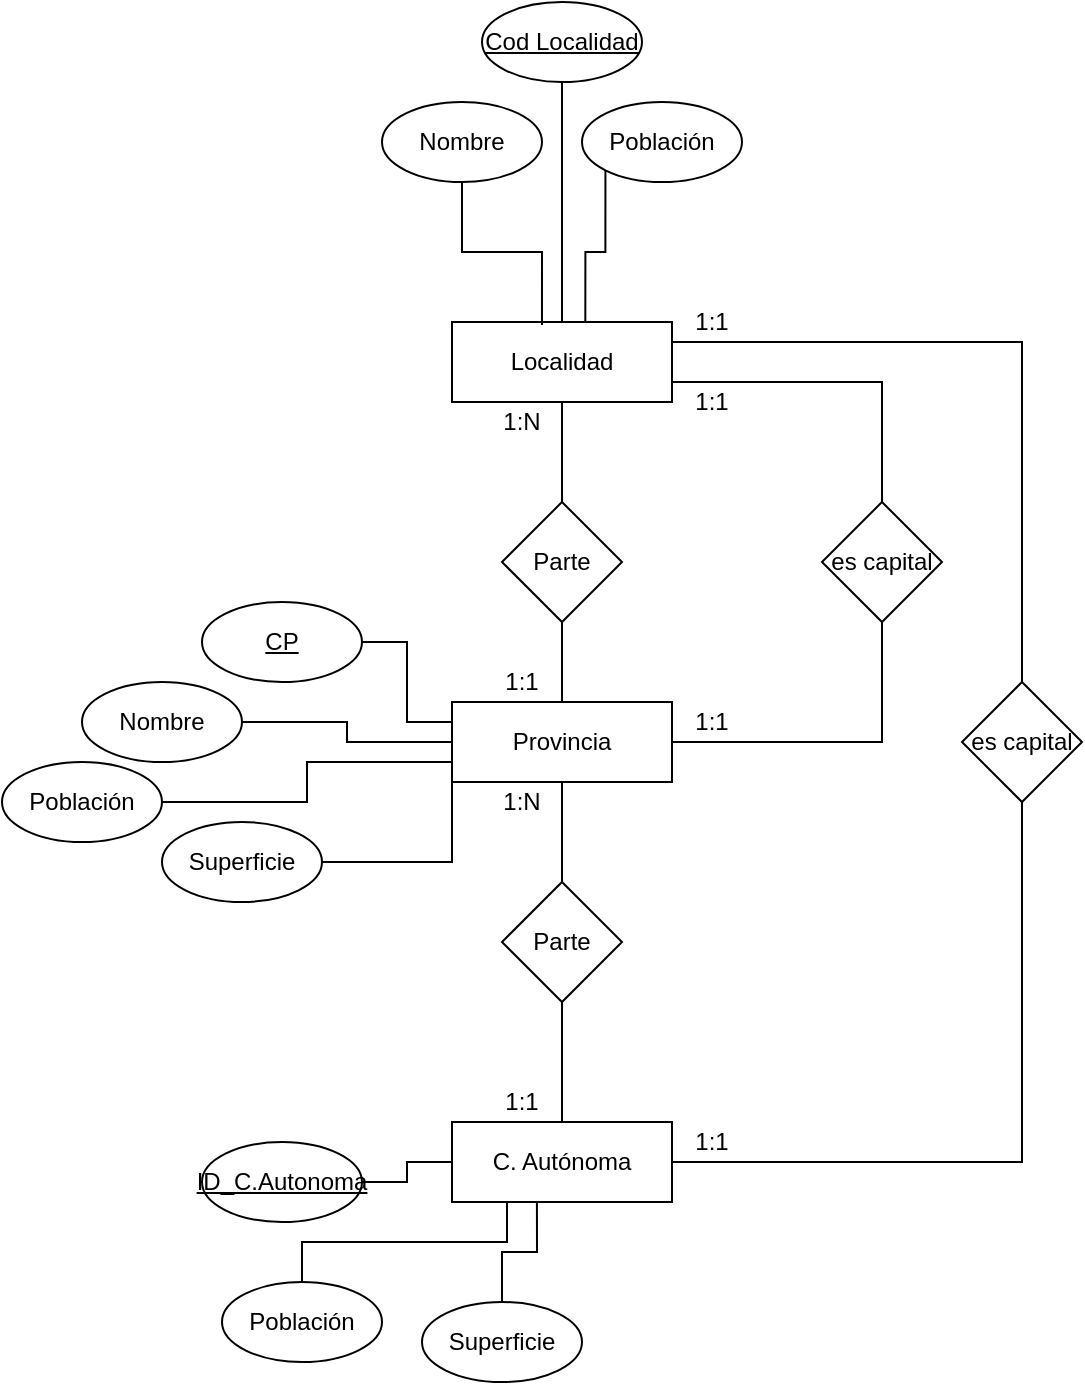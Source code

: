 <mxfile version="14.4.0" type="device"><diagram id="C5RBs43oDa-KdzZeNtuy" name="Page-1"><mxGraphModel dx="1185" dy="596" grid="1" gridSize="10" guides="1" tooltips="1" connect="1" arrows="1" fold="1" page="1" pageScale="1" pageWidth="16000" pageHeight="1600" math="0" shadow="0"><root><mxCell id="WIyWlLk6GJQsqaUBKTNV-0"/><mxCell id="WIyWlLk6GJQsqaUBKTNV-1" parent="WIyWlLk6GJQsqaUBKTNV-0"/><mxCell id="bEudFNRqQL8l6KryWMXN-166" style="edgeStyle=orthogonalEdgeStyle;rounded=0;orthogonalLoop=1;jettySize=auto;html=1;exitX=0.5;exitY=1;exitDx=0;exitDy=0;entryX=0.5;entryY=0;entryDx=0;entryDy=0;endArrow=none;endFill=0;" edge="1" parent="WIyWlLk6GJQsqaUBKTNV-1" source="bEudFNRqQL8l6KryWMXN-153" target="bEudFNRqQL8l6KryWMXN-158"><mxGeometry relative="1" as="geometry"/></mxCell><mxCell id="bEudFNRqQL8l6KryWMXN-153" value="Parte" style="rhombus;whiteSpace=wrap;html=1;" vertex="1" parent="WIyWlLk6GJQsqaUBKTNV-1"><mxGeometry x="530" y="320" width="60" height="60" as="geometry"/></mxCell><mxCell id="bEudFNRqQL8l6KryWMXN-163" style="edgeStyle=orthogonalEdgeStyle;rounded=0;orthogonalLoop=1;jettySize=auto;html=1;exitX=0.5;exitY=1;exitDx=0;exitDy=0;entryX=0.5;entryY=0;entryDx=0;entryDy=0;endArrow=none;endFill=0;" edge="1" parent="WIyWlLk6GJQsqaUBKTNV-1" source="bEudFNRqQL8l6KryWMXN-154" target="bEudFNRqQL8l6KryWMXN-153"><mxGeometry relative="1" as="geometry"/></mxCell><mxCell id="bEudFNRqQL8l6KryWMXN-154" value="Localidad" style="rounded=0;whiteSpace=wrap;html=1;" vertex="1" parent="WIyWlLk6GJQsqaUBKTNV-1"><mxGeometry x="505" y="230" width="110" height="40" as="geometry"/></mxCell><mxCell id="bEudFNRqQL8l6KryWMXN-184" style="edgeStyle=orthogonalEdgeStyle;rounded=0;orthogonalLoop=1;jettySize=auto;html=1;exitX=0.5;exitY=1;exitDx=0;exitDy=0;entryX=0.5;entryY=0;entryDx=0;entryDy=0;endArrow=none;endFill=0;" edge="1" parent="WIyWlLk6GJQsqaUBKTNV-1" source="bEudFNRqQL8l6KryWMXN-155" target="bEudFNRqQL8l6KryWMXN-154"><mxGeometry relative="1" as="geometry"/></mxCell><mxCell id="bEudFNRqQL8l6KryWMXN-155" value="&lt;u&gt;Cod Localidad&lt;/u&gt;" style="ellipse;whiteSpace=wrap;html=1;" vertex="1" parent="WIyWlLk6GJQsqaUBKTNV-1"><mxGeometry x="520" y="70" width="80" height="40" as="geometry"/></mxCell><mxCell id="bEudFNRqQL8l6KryWMXN-185" style="edgeStyle=orthogonalEdgeStyle;rounded=0;orthogonalLoop=1;jettySize=auto;html=1;exitX=0.5;exitY=1;exitDx=0;exitDy=0;entryX=0.409;entryY=0.038;entryDx=0;entryDy=0;entryPerimeter=0;endArrow=none;endFill=0;" edge="1" parent="WIyWlLk6GJQsqaUBKTNV-1" source="bEudFNRqQL8l6KryWMXN-156" target="bEudFNRqQL8l6KryWMXN-154"><mxGeometry relative="1" as="geometry"/></mxCell><mxCell id="bEudFNRqQL8l6KryWMXN-156" value="Nombre" style="ellipse;whiteSpace=wrap;html=1;" vertex="1" parent="WIyWlLk6GJQsqaUBKTNV-1"><mxGeometry x="470" y="120" width="80" height="40" as="geometry"/></mxCell><mxCell id="bEudFNRqQL8l6KryWMXN-157" value="1:1" style="text;html=1;strokeColor=none;fillColor=none;align=center;verticalAlign=middle;whiteSpace=wrap;rounded=0;" vertex="1" parent="WIyWlLk6GJQsqaUBKTNV-1"><mxGeometry x="520" y="400" width="40" height="20" as="geometry"/></mxCell><mxCell id="bEudFNRqQL8l6KryWMXN-164" style="edgeStyle=orthogonalEdgeStyle;rounded=0;orthogonalLoop=1;jettySize=auto;html=1;exitX=0.5;exitY=1;exitDx=0;exitDy=0;entryX=0.5;entryY=0;entryDx=0;entryDy=0;endArrow=none;endFill=0;" edge="1" parent="WIyWlLk6GJQsqaUBKTNV-1" source="bEudFNRqQL8l6KryWMXN-158" target="bEudFNRqQL8l6KryWMXN-160"><mxGeometry relative="1" as="geometry"/></mxCell><mxCell id="bEudFNRqQL8l6KryWMXN-158" value="Provincia" style="rounded=0;whiteSpace=wrap;html=1;" vertex="1" parent="WIyWlLk6GJQsqaUBKTNV-1"><mxGeometry x="505" y="420" width="110" height="40" as="geometry"/></mxCell><mxCell id="bEudFNRqQL8l6KryWMXN-159" value="C. Autónoma" style="rounded=0;whiteSpace=wrap;html=1;" vertex="1" parent="WIyWlLk6GJQsqaUBKTNV-1"><mxGeometry x="505" y="630" width="110" height="40" as="geometry"/></mxCell><mxCell id="bEudFNRqQL8l6KryWMXN-165" style="edgeStyle=orthogonalEdgeStyle;rounded=0;orthogonalLoop=1;jettySize=auto;html=1;exitX=0.5;exitY=1;exitDx=0;exitDy=0;entryX=0.5;entryY=0;entryDx=0;entryDy=0;endArrow=none;endFill=0;" edge="1" parent="WIyWlLk6GJQsqaUBKTNV-1" source="bEudFNRqQL8l6KryWMXN-160" target="bEudFNRqQL8l6KryWMXN-159"><mxGeometry relative="1" as="geometry"/></mxCell><mxCell id="bEudFNRqQL8l6KryWMXN-160" value="Parte" style="rhombus;whiteSpace=wrap;html=1;" vertex="1" parent="WIyWlLk6GJQsqaUBKTNV-1"><mxGeometry x="530" y="510" width="60" height="60" as="geometry"/></mxCell><mxCell id="bEudFNRqQL8l6KryWMXN-167" style="edgeStyle=orthogonalEdgeStyle;rounded=0;orthogonalLoop=1;jettySize=auto;html=1;exitX=0.5;exitY=0;exitDx=0;exitDy=0;entryX=1;entryY=0.5;entryDx=0;entryDy=0;endArrow=none;endFill=0;" edge="1" parent="WIyWlLk6GJQsqaUBKTNV-1" source="bEudFNRqQL8l6KryWMXN-161" target="bEudFNRqQL8l6KryWMXN-154"><mxGeometry relative="1" as="geometry"><Array as="points"><mxPoint x="720" y="260"/><mxPoint x="615" y="260"/></Array></mxGeometry></mxCell><mxCell id="bEudFNRqQL8l6KryWMXN-168" style="edgeStyle=orthogonalEdgeStyle;rounded=0;orthogonalLoop=1;jettySize=auto;html=1;exitX=0.5;exitY=1;exitDx=0;exitDy=0;entryX=1;entryY=0.5;entryDx=0;entryDy=0;endArrow=none;endFill=0;" edge="1" parent="WIyWlLk6GJQsqaUBKTNV-1" source="bEudFNRqQL8l6KryWMXN-161" target="bEudFNRqQL8l6KryWMXN-158"><mxGeometry relative="1" as="geometry"/></mxCell><mxCell id="bEudFNRqQL8l6KryWMXN-161" value="es capital" style="rhombus;whiteSpace=wrap;html=1;" vertex="1" parent="WIyWlLk6GJQsqaUBKTNV-1"><mxGeometry x="690" y="320" width="60" height="60" as="geometry"/></mxCell><mxCell id="bEudFNRqQL8l6KryWMXN-169" style="edgeStyle=orthogonalEdgeStyle;rounded=0;orthogonalLoop=1;jettySize=auto;html=1;exitX=0.5;exitY=1;exitDx=0;exitDy=0;entryX=1;entryY=0.5;entryDx=0;entryDy=0;endArrow=none;endFill=0;" edge="1" parent="WIyWlLk6GJQsqaUBKTNV-1" source="bEudFNRqQL8l6KryWMXN-162" target="bEudFNRqQL8l6KryWMXN-159"><mxGeometry relative="1" as="geometry"/></mxCell><mxCell id="bEudFNRqQL8l6KryWMXN-170" style="edgeStyle=orthogonalEdgeStyle;rounded=0;orthogonalLoop=1;jettySize=auto;html=1;exitX=0.5;exitY=0;exitDx=0;exitDy=0;entryX=1;entryY=0.5;entryDx=0;entryDy=0;endArrow=none;endFill=0;" edge="1" parent="WIyWlLk6GJQsqaUBKTNV-1" source="bEudFNRqQL8l6KryWMXN-162" target="bEudFNRqQL8l6KryWMXN-154"><mxGeometry relative="1" as="geometry"><Array as="points"><mxPoint x="790" y="240"/><mxPoint x="615" y="240"/></Array></mxGeometry></mxCell><mxCell id="bEudFNRqQL8l6KryWMXN-162" value="es capital" style="rhombus;whiteSpace=wrap;html=1;" vertex="1" parent="WIyWlLk6GJQsqaUBKTNV-1"><mxGeometry x="760" y="410" width="60" height="60" as="geometry"/></mxCell><mxCell id="bEudFNRqQL8l6KryWMXN-171" value="1:N" style="text;html=1;strokeColor=none;fillColor=none;align=center;verticalAlign=middle;whiteSpace=wrap;rounded=0;" vertex="1" parent="WIyWlLk6GJQsqaUBKTNV-1"><mxGeometry x="520" y="270" width="40" height="20" as="geometry"/></mxCell><mxCell id="bEudFNRqQL8l6KryWMXN-172" value="1:N" style="text;html=1;strokeColor=none;fillColor=none;align=center;verticalAlign=middle;whiteSpace=wrap;rounded=0;" vertex="1" parent="WIyWlLk6GJQsqaUBKTNV-1"><mxGeometry x="520" y="460" width="40" height="20" as="geometry"/></mxCell><mxCell id="bEudFNRqQL8l6KryWMXN-173" value="1:1" style="text;html=1;strokeColor=none;fillColor=none;align=center;verticalAlign=middle;whiteSpace=wrap;rounded=0;" vertex="1" parent="WIyWlLk6GJQsqaUBKTNV-1"><mxGeometry x="520" y="610" width="40" height="20" as="geometry"/></mxCell><mxCell id="bEudFNRqQL8l6KryWMXN-174" value="1:1" style="text;html=1;strokeColor=none;fillColor=none;align=center;verticalAlign=middle;whiteSpace=wrap;rounded=0;" vertex="1" parent="WIyWlLk6GJQsqaUBKTNV-1"><mxGeometry x="615" y="630" width="40" height="20" as="geometry"/></mxCell><mxCell id="bEudFNRqQL8l6KryWMXN-175" value="1:1" style="text;html=1;strokeColor=none;fillColor=none;align=center;verticalAlign=middle;whiteSpace=wrap;rounded=0;" vertex="1" parent="WIyWlLk6GJQsqaUBKTNV-1"><mxGeometry x="615" y="220" width="40" height="20" as="geometry"/></mxCell><mxCell id="bEudFNRqQL8l6KryWMXN-176" value="1:1" style="text;html=1;strokeColor=none;fillColor=none;align=center;verticalAlign=middle;whiteSpace=wrap;rounded=0;" vertex="1" parent="WIyWlLk6GJQsqaUBKTNV-1"><mxGeometry x="615" y="260" width="40" height="20" as="geometry"/></mxCell><mxCell id="bEudFNRqQL8l6KryWMXN-177" value="1:1" style="text;html=1;strokeColor=none;fillColor=none;align=center;verticalAlign=middle;whiteSpace=wrap;rounded=0;" vertex="1" parent="WIyWlLk6GJQsqaUBKTNV-1"><mxGeometry x="615" y="420" width="40" height="20" as="geometry"/></mxCell><mxCell id="bEudFNRqQL8l6KryWMXN-188" style="edgeStyle=orthogonalEdgeStyle;rounded=0;orthogonalLoop=1;jettySize=auto;html=1;exitX=1;exitY=0.5;exitDx=0;exitDy=0;entryX=0;entryY=0.25;entryDx=0;entryDy=0;endArrow=none;endFill=0;" edge="1" parent="WIyWlLk6GJQsqaUBKTNV-1" source="bEudFNRqQL8l6KryWMXN-179" target="bEudFNRqQL8l6KryWMXN-158"><mxGeometry relative="1" as="geometry"/></mxCell><mxCell id="bEudFNRqQL8l6KryWMXN-179" value="&lt;u&gt;CP&lt;/u&gt;" style="ellipse;whiteSpace=wrap;html=1;" vertex="1" parent="WIyWlLk6GJQsqaUBKTNV-1"><mxGeometry x="380" y="370" width="80" height="40" as="geometry"/></mxCell><mxCell id="bEudFNRqQL8l6KryWMXN-195" style="edgeStyle=orthogonalEdgeStyle;rounded=0;orthogonalLoop=1;jettySize=auto;html=1;exitX=1;exitY=0.5;exitDx=0;exitDy=0;entryX=0;entryY=0.5;entryDx=0;entryDy=0;endArrow=none;endFill=0;" edge="1" parent="WIyWlLk6GJQsqaUBKTNV-1" source="bEudFNRqQL8l6KryWMXN-180" target="bEudFNRqQL8l6KryWMXN-159"><mxGeometry relative="1" as="geometry"/></mxCell><mxCell id="bEudFNRqQL8l6KryWMXN-180" value="&lt;u&gt;ID_C.Autonoma&lt;/u&gt;" style="ellipse;whiteSpace=wrap;html=1;" vertex="1" parent="WIyWlLk6GJQsqaUBKTNV-1"><mxGeometry x="380" y="640" width="80" height="40" as="geometry"/></mxCell><mxCell id="bEudFNRqQL8l6KryWMXN-190" style="edgeStyle=orthogonalEdgeStyle;rounded=0;orthogonalLoop=1;jettySize=auto;html=1;exitX=1;exitY=0.5;exitDx=0;exitDy=0;entryX=0;entryY=0.5;entryDx=0;entryDy=0;endArrow=none;endFill=0;" edge="1" parent="WIyWlLk6GJQsqaUBKTNV-1" source="bEudFNRqQL8l6KryWMXN-181" target="bEudFNRqQL8l6KryWMXN-158"><mxGeometry relative="1" as="geometry"/></mxCell><mxCell id="bEudFNRqQL8l6KryWMXN-181" value="Nombre" style="ellipse;whiteSpace=wrap;html=1;" vertex="1" parent="WIyWlLk6GJQsqaUBKTNV-1"><mxGeometry x="320" y="410" width="80" height="40" as="geometry"/></mxCell><mxCell id="bEudFNRqQL8l6KryWMXN-197" style="edgeStyle=orthogonalEdgeStyle;rounded=0;orthogonalLoop=1;jettySize=auto;html=1;exitX=0.5;exitY=0;exitDx=0;exitDy=0;entryX=0.25;entryY=1;entryDx=0;entryDy=0;endArrow=none;endFill=0;" edge="1" parent="WIyWlLk6GJQsqaUBKTNV-1" source="bEudFNRqQL8l6KryWMXN-182" target="bEudFNRqQL8l6KryWMXN-159"><mxGeometry relative="1" as="geometry"><Array as="points"><mxPoint x="430" y="690"/><mxPoint x="533" y="690"/></Array></mxGeometry></mxCell><mxCell id="bEudFNRqQL8l6KryWMXN-182" value="Población" style="ellipse;whiteSpace=wrap;html=1;" vertex="1" parent="WIyWlLk6GJQsqaUBKTNV-1"><mxGeometry x="390" y="710" width="80" height="40" as="geometry"/></mxCell><mxCell id="bEudFNRqQL8l6KryWMXN-187" style="edgeStyle=orthogonalEdgeStyle;rounded=0;orthogonalLoop=1;jettySize=auto;html=1;exitX=0;exitY=1;exitDx=0;exitDy=0;entryX=0.606;entryY=-0.004;entryDx=0;entryDy=0;entryPerimeter=0;endArrow=none;endFill=0;" edge="1" parent="WIyWlLk6GJQsqaUBKTNV-1" source="bEudFNRqQL8l6KryWMXN-186" target="bEudFNRqQL8l6KryWMXN-154"><mxGeometry relative="1" as="geometry"/></mxCell><mxCell id="bEudFNRqQL8l6KryWMXN-186" value="Población" style="ellipse;whiteSpace=wrap;html=1;" vertex="1" parent="WIyWlLk6GJQsqaUBKTNV-1"><mxGeometry x="570" y="120" width="80" height="40" as="geometry"/></mxCell><mxCell id="bEudFNRqQL8l6KryWMXN-191" style="edgeStyle=orthogonalEdgeStyle;rounded=0;orthogonalLoop=1;jettySize=auto;html=1;exitX=1;exitY=0.5;exitDx=0;exitDy=0;entryX=0;entryY=0.75;entryDx=0;entryDy=0;endArrow=none;endFill=0;" edge="1" parent="WIyWlLk6GJQsqaUBKTNV-1" source="bEudFNRqQL8l6KryWMXN-189" target="bEudFNRqQL8l6KryWMXN-158"><mxGeometry relative="1" as="geometry"/></mxCell><mxCell id="bEudFNRqQL8l6KryWMXN-189" value="Población" style="ellipse;whiteSpace=wrap;html=1;" vertex="1" parent="WIyWlLk6GJQsqaUBKTNV-1"><mxGeometry x="280" y="450" width="80" height="40" as="geometry"/></mxCell><mxCell id="bEudFNRqQL8l6KryWMXN-193" style="edgeStyle=orthogonalEdgeStyle;rounded=0;orthogonalLoop=1;jettySize=auto;html=1;exitX=1;exitY=0.5;exitDx=0;exitDy=0;entryX=0;entryY=1;entryDx=0;entryDy=0;endArrow=none;endFill=0;" edge="1" parent="WIyWlLk6GJQsqaUBKTNV-1" source="bEudFNRqQL8l6KryWMXN-192" target="bEudFNRqQL8l6KryWMXN-158"><mxGeometry relative="1" as="geometry"/></mxCell><mxCell id="bEudFNRqQL8l6KryWMXN-192" value="Superficie" style="ellipse;whiteSpace=wrap;html=1;" vertex="1" parent="WIyWlLk6GJQsqaUBKTNV-1"><mxGeometry x="360" y="480" width="80" height="40" as="geometry"/></mxCell><mxCell id="bEudFNRqQL8l6KryWMXN-199" style="edgeStyle=orthogonalEdgeStyle;rounded=0;orthogonalLoop=1;jettySize=auto;html=1;exitX=0.5;exitY=0;exitDx=0;exitDy=0;entryX=0.386;entryY=0.996;entryDx=0;entryDy=0;entryPerimeter=0;endArrow=none;endFill=0;" edge="1" parent="WIyWlLk6GJQsqaUBKTNV-1" source="bEudFNRqQL8l6KryWMXN-198" target="bEudFNRqQL8l6KryWMXN-159"><mxGeometry relative="1" as="geometry"/></mxCell><mxCell id="bEudFNRqQL8l6KryWMXN-198" value="Superficie" style="ellipse;whiteSpace=wrap;html=1;" vertex="1" parent="WIyWlLk6GJQsqaUBKTNV-1"><mxGeometry x="490" y="720" width="80" height="40" as="geometry"/></mxCell></root></mxGraphModel></diagram></mxfile>